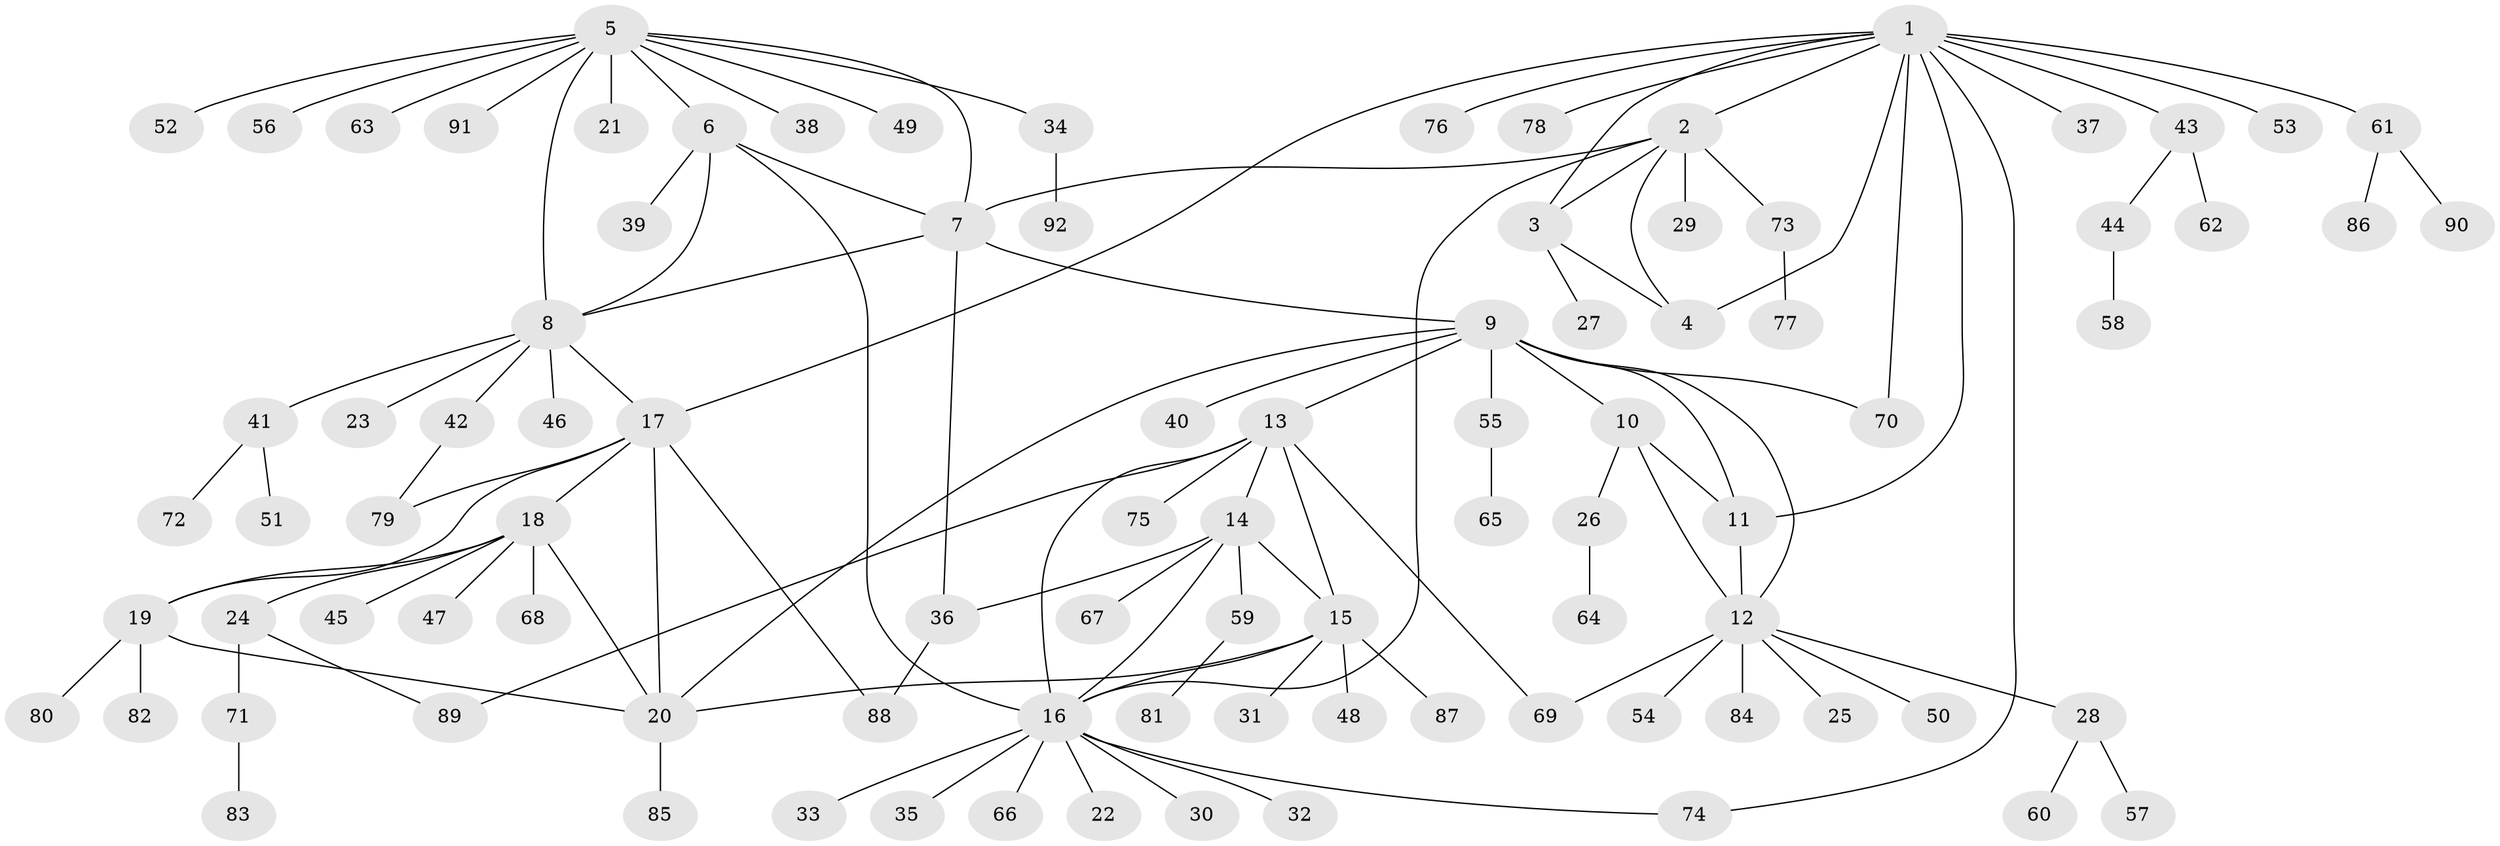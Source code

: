 // Generated by graph-tools (version 1.1) at 2025/11/02/27/25 16:11:35]
// undirected, 92 vertices, 119 edges
graph export_dot {
graph [start="1"]
  node [color=gray90,style=filled];
  1;
  2;
  3;
  4;
  5;
  6;
  7;
  8;
  9;
  10;
  11;
  12;
  13;
  14;
  15;
  16;
  17;
  18;
  19;
  20;
  21;
  22;
  23;
  24;
  25;
  26;
  27;
  28;
  29;
  30;
  31;
  32;
  33;
  34;
  35;
  36;
  37;
  38;
  39;
  40;
  41;
  42;
  43;
  44;
  45;
  46;
  47;
  48;
  49;
  50;
  51;
  52;
  53;
  54;
  55;
  56;
  57;
  58;
  59;
  60;
  61;
  62;
  63;
  64;
  65;
  66;
  67;
  68;
  69;
  70;
  71;
  72;
  73;
  74;
  75;
  76;
  77;
  78;
  79;
  80;
  81;
  82;
  83;
  84;
  85;
  86;
  87;
  88;
  89;
  90;
  91;
  92;
  1 -- 2;
  1 -- 3;
  1 -- 4;
  1 -- 11;
  1 -- 17;
  1 -- 37;
  1 -- 43;
  1 -- 53;
  1 -- 61;
  1 -- 70;
  1 -- 74;
  1 -- 76;
  1 -- 78;
  2 -- 3;
  2 -- 4;
  2 -- 7;
  2 -- 16;
  2 -- 29;
  2 -- 73;
  3 -- 4;
  3 -- 27;
  5 -- 6;
  5 -- 7;
  5 -- 8;
  5 -- 21;
  5 -- 34;
  5 -- 38;
  5 -- 49;
  5 -- 52;
  5 -- 56;
  5 -- 63;
  5 -- 91;
  6 -- 7;
  6 -- 8;
  6 -- 16;
  6 -- 39;
  7 -- 8;
  7 -- 9;
  7 -- 36;
  8 -- 17;
  8 -- 23;
  8 -- 41;
  8 -- 42;
  8 -- 46;
  9 -- 10;
  9 -- 11;
  9 -- 12;
  9 -- 13;
  9 -- 20;
  9 -- 40;
  9 -- 55;
  9 -- 70;
  10 -- 11;
  10 -- 12;
  10 -- 26;
  11 -- 12;
  12 -- 25;
  12 -- 28;
  12 -- 50;
  12 -- 54;
  12 -- 69;
  12 -- 84;
  13 -- 14;
  13 -- 15;
  13 -- 16;
  13 -- 69;
  13 -- 75;
  13 -- 89;
  14 -- 15;
  14 -- 16;
  14 -- 36;
  14 -- 59;
  14 -- 67;
  15 -- 16;
  15 -- 20;
  15 -- 31;
  15 -- 48;
  15 -- 87;
  16 -- 22;
  16 -- 30;
  16 -- 32;
  16 -- 33;
  16 -- 35;
  16 -- 66;
  16 -- 74;
  17 -- 18;
  17 -- 19;
  17 -- 20;
  17 -- 79;
  17 -- 88;
  18 -- 19;
  18 -- 20;
  18 -- 24;
  18 -- 45;
  18 -- 47;
  18 -- 68;
  19 -- 20;
  19 -- 80;
  19 -- 82;
  20 -- 85;
  24 -- 71;
  24 -- 89;
  26 -- 64;
  28 -- 57;
  28 -- 60;
  34 -- 92;
  36 -- 88;
  41 -- 51;
  41 -- 72;
  42 -- 79;
  43 -- 44;
  43 -- 62;
  44 -- 58;
  55 -- 65;
  59 -- 81;
  61 -- 86;
  61 -- 90;
  71 -- 83;
  73 -- 77;
}
